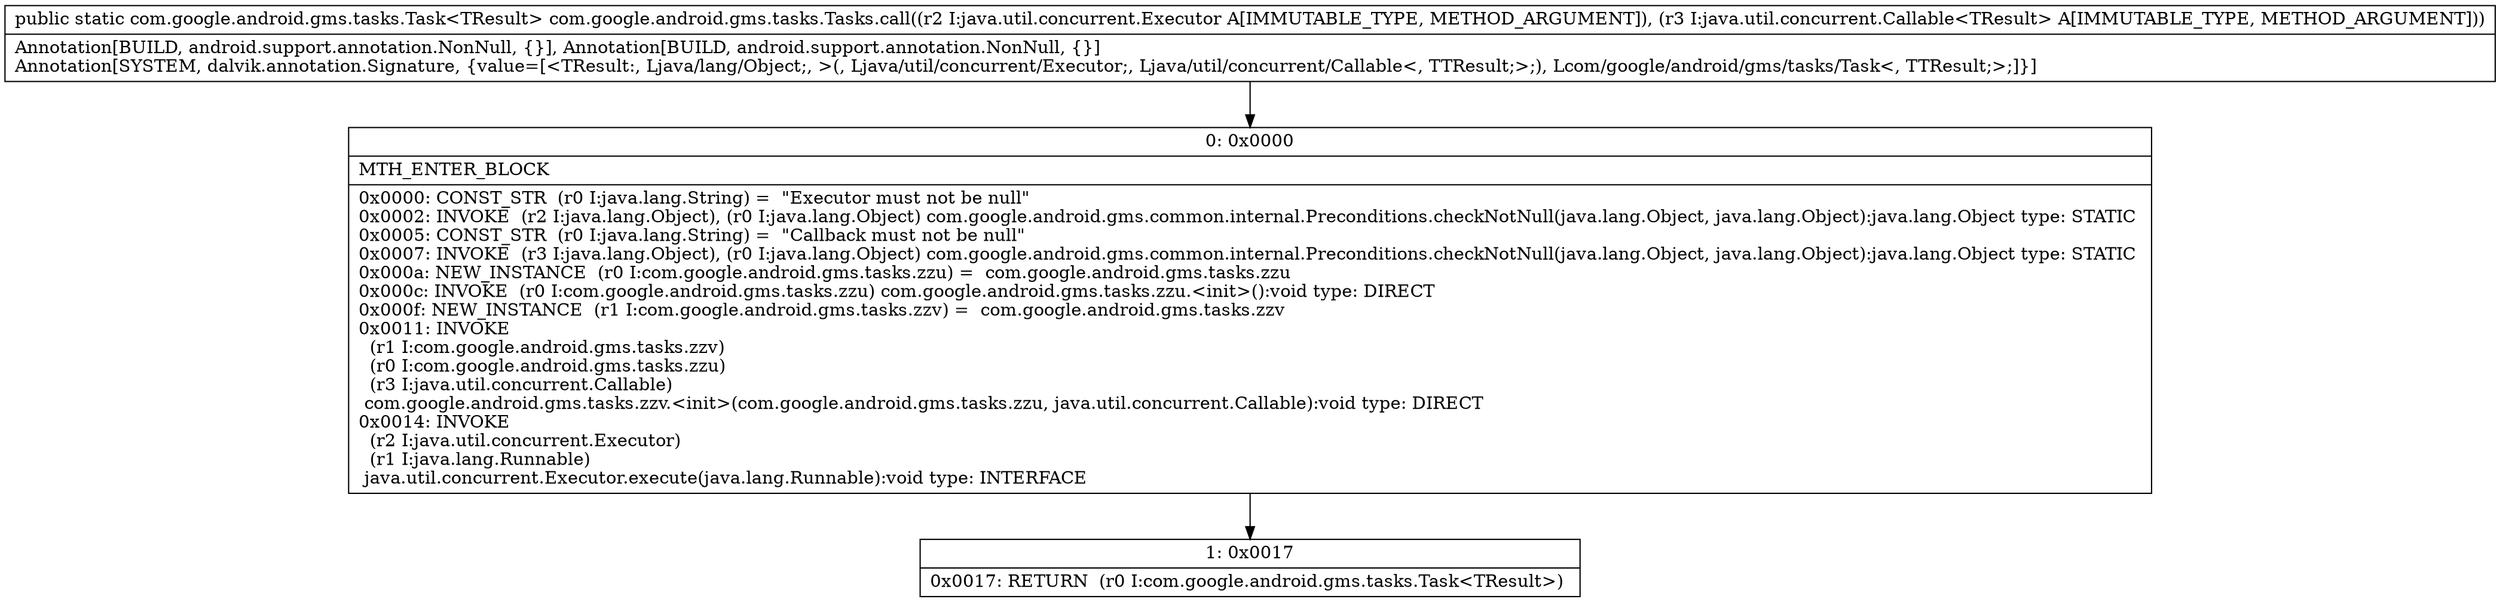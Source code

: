 digraph "CFG forcom.google.android.gms.tasks.Tasks.call(Ljava\/util\/concurrent\/Executor;Ljava\/util\/concurrent\/Callable;)Lcom\/google\/android\/gms\/tasks\/Task;" {
Node_0 [shape=record,label="{0\:\ 0x0000|MTH_ENTER_BLOCK\l|0x0000: CONST_STR  (r0 I:java.lang.String) =  \"Executor must not be null\" \l0x0002: INVOKE  (r2 I:java.lang.Object), (r0 I:java.lang.Object) com.google.android.gms.common.internal.Preconditions.checkNotNull(java.lang.Object, java.lang.Object):java.lang.Object type: STATIC \l0x0005: CONST_STR  (r0 I:java.lang.String) =  \"Callback must not be null\" \l0x0007: INVOKE  (r3 I:java.lang.Object), (r0 I:java.lang.Object) com.google.android.gms.common.internal.Preconditions.checkNotNull(java.lang.Object, java.lang.Object):java.lang.Object type: STATIC \l0x000a: NEW_INSTANCE  (r0 I:com.google.android.gms.tasks.zzu) =  com.google.android.gms.tasks.zzu \l0x000c: INVOKE  (r0 I:com.google.android.gms.tasks.zzu) com.google.android.gms.tasks.zzu.\<init\>():void type: DIRECT \l0x000f: NEW_INSTANCE  (r1 I:com.google.android.gms.tasks.zzv) =  com.google.android.gms.tasks.zzv \l0x0011: INVOKE  \l  (r1 I:com.google.android.gms.tasks.zzv)\l  (r0 I:com.google.android.gms.tasks.zzu)\l  (r3 I:java.util.concurrent.Callable)\l com.google.android.gms.tasks.zzv.\<init\>(com.google.android.gms.tasks.zzu, java.util.concurrent.Callable):void type: DIRECT \l0x0014: INVOKE  \l  (r2 I:java.util.concurrent.Executor)\l  (r1 I:java.lang.Runnable)\l java.util.concurrent.Executor.execute(java.lang.Runnable):void type: INTERFACE \l}"];
Node_1 [shape=record,label="{1\:\ 0x0017|0x0017: RETURN  (r0 I:com.google.android.gms.tasks.Task\<TResult\>) \l}"];
MethodNode[shape=record,label="{public static com.google.android.gms.tasks.Task\<TResult\> com.google.android.gms.tasks.Tasks.call((r2 I:java.util.concurrent.Executor A[IMMUTABLE_TYPE, METHOD_ARGUMENT]), (r3 I:java.util.concurrent.Callable\<TResult\> A[IMMUTABLE_TYPE, METHOD_ARGUMENT]))  | Annotation[BUILD, android.support.annotation.NonNull, \{\}], Annotation[BUILD, android.support.annotation.NonNull, \{\}]\lAnnotation[SYSTEM, dalvik.annotation.Signature, \{value=[\<TResult:, Ljava\/lang\/Object;, \>(, Ljava\/util\/concurrent\/Executor;, Ljava\/util\/concurrent\/Callable\<, TTResult;\>;), Lcom\/google\/android\/gms\/tasks\/Task\<, TTResult;\>;]\}]\l}"];
MethodNode -> Node_0;
Node_0 -> Node_1;
}

